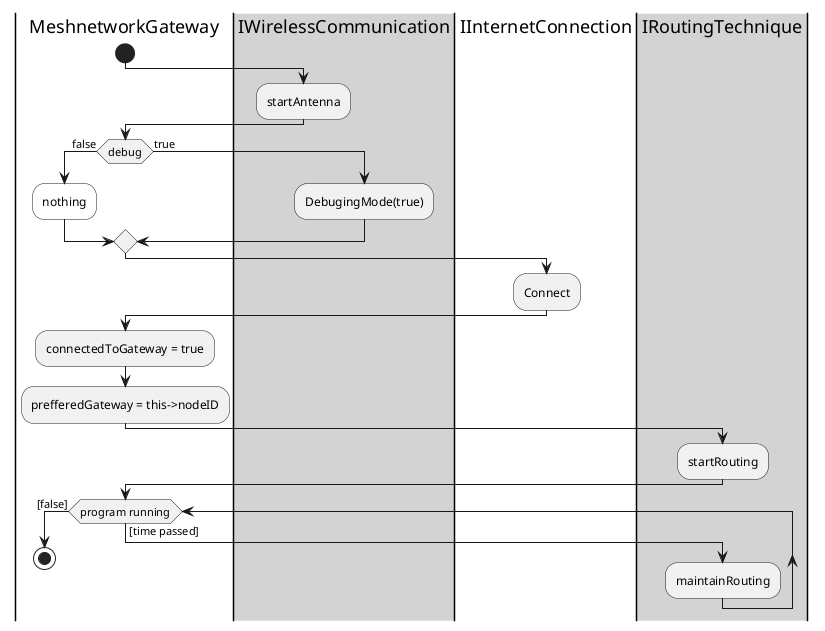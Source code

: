 @startuml
|MeshnetworkGateway|
start
|IWirelessCommunication|
:startAntenna;
|MeshnetworkGateway|
if(debug) then (false)
#white:nothing;
else(true)
|#lightgrey|IWirelessCommunication|
:DebugingMode(true);
|MeshnetworkGateway|
endif
|IInternetConnection|
:Connect;
|MeshnetworkGateway|
:connectedToGateway = true;
:prefferedGateway = this->nodeID;
|#lightgrey|IRoutingTechnique|
:startRouting;
|MeshnetworkGateway|
	while (program running) is ([time passed])
    |IRoutingTechnique|
    :maintainRouting;
    |MeshnetworkGateway|

    endwhile ([false])
stop
@enduml